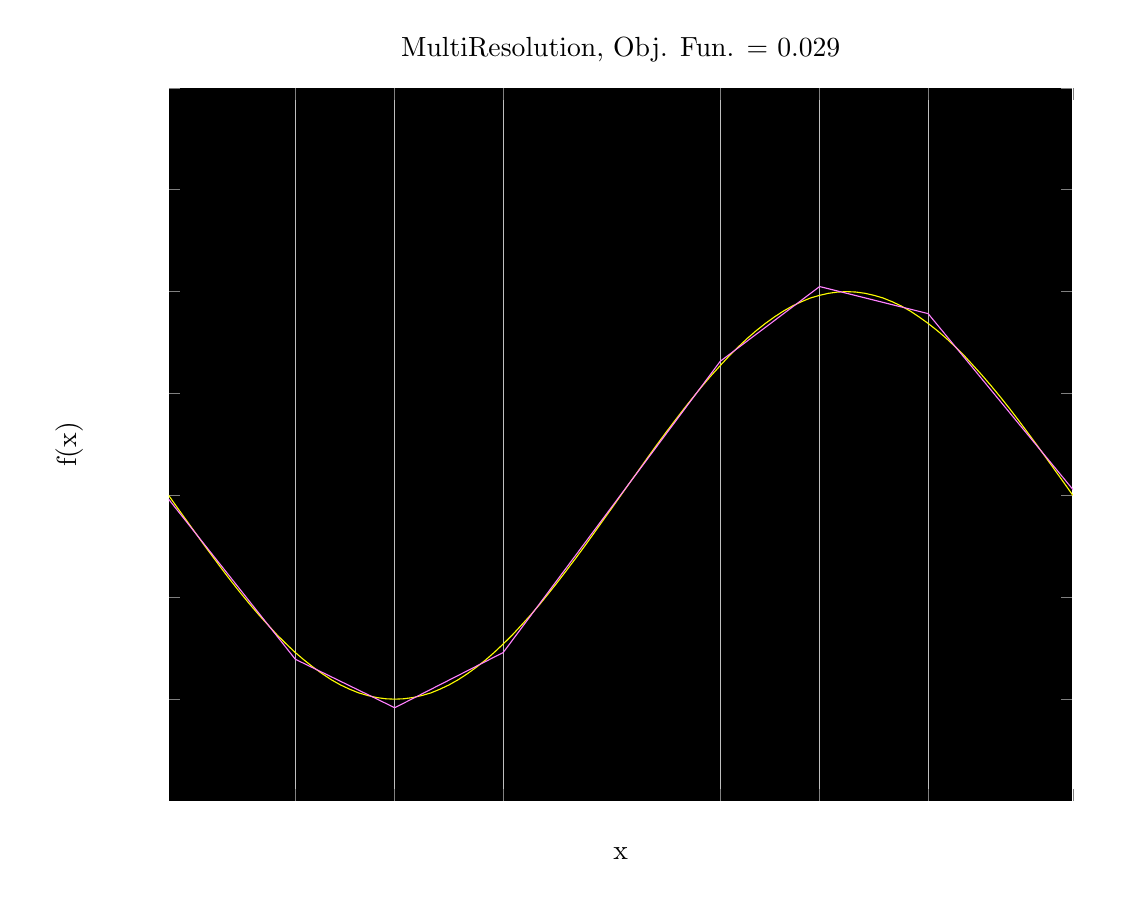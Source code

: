 % This file was created by matlab2tikz v0.2.2.
% Copyright (c) 2008--2012, Nico Schlömer <nico.schloemer@gmail.com>
% All rights reserved.
% 
% 
% 

% defining custom colors
\definecolor{mycolor1}{rgb}{1,1,0}
\definecolor{mycolor2}{rgb}{1,0.5,1}

\begin{tikzpicture}

\begin{axis}[%
view={0}{90},
width=4.521in,
height=3.566in,
scale only axis,
every outer x axis line/.append style={white},
every x tick label/.append style={font=\color{white}},
xmin=-3.142, xmax=3.142,
xtick={-3.142,-2.262,-1.571,-0.817,0.691,1.382,2.136,3.142},
xticklabels={-3.142,-2.262,-1.571,-0.817,0.691,1.382,2.136,3.142},
xlabel={x},
xmajorgrids,
every outer y axis line/.append style={white},
every y tick label/.append style={font=\color{white}},
ymin=-1.5, ymax=2,
ylabel={f(x)},
axis background/.style={fill=black},
title={MultiResolution, Obj. Fun. = 0.029}]
\addplot [
color=mycolor1,
solid,
forget plot
]
coordinates{
 (-3.142,-1.225e-16)(-3.079,-0.063)(-3.016,-0.125)(-2.953,-0.187)(-2.89,-0.249)(-2.827,-0.309)(-2.765,-0.368)(-2.702,-0.426)(-2.639,-0.482)(-2.576,-0.536)(-2.513,-0.588)(-2.45,-0.637)(-2.388,-0.685)(-2.325,-0.729)(-2.262,-0.771)(-2.199,-0.809)(-2.136,-0.844)(-2.073,-0.876)(-2.011,-0.905)(-1.948,-0.93)(-1.885,-0.951)(-1.822,-0.969)(-1.759,-0.982)(-1.696,-0.992)(-1.634,-0.998)(-1.571,-1)(-1.508,-0.998)(-1.445,-0.992)(-1.382,-0.982)(-1.319,-0.969)(-1.257,-0.951)(-1.194,-0.93)(-1.131,-0.905)(-1.068,-0.876)(-1.005,-0.844)(-0.942,-0.809)(-0.88,-0.771)(-0.817,-0.729)(-0.754,-0.685)(-0.691,-0.637)(-0.628,-0.588)(-0.565,-0.536)(-0.503,-0.482)(-0.44,-0.426)(-0.377,-0.368)(-0.314,-0.309)(-0.251,-0.249)(-0.188,-0.187)(-0.126,-0.125)(-0.063,-0.063)(0,0)(0.063,0.063)(0.126,0.125)(0.188,0.187)(0.251,0.249)(0.314,0.309)(0.377,0.368)(0.44,0.426)(0.503,0.482)(0.565,0.536)(0.628,0.588)(0.691,0.637)(0.754,0.685)(0.817,0.729)(0.88,0.771)(0.942,0.809)(1.005,0.844)(1.068,0.876)(1.131,0.905)(1.194,0.93)(1.257,0.951)(1.319,0.969)(1.382,0.982)(1.445,0.992)(1.508,0.998)(1.571,1)(1.634,0.998)(1.696,0.992)(1.759,0.982)(1.822,0.969)(1.885,0.951)(1.948,0.93)(2.011,0.905)(2.073,0.876)(2.136,0.844)(2.199,0.809)(2.262,0.771)(2.325,0.729)(2.388,0.685)(2.45,0.637)(2.513,0.588)(2.576,0.536)(2.639,0.482)(2.702,0.426)(2.765,0.368)(2.827,0.309)(2.89,0.249)(2.953,0.187)(3.016,0.125)(3.079,0.063)(3.142,1.225e-16) 
};
\addplot [
color=mycolor2,
solid,
forget plot
]
coordinates{
 (-3.142,-0.019)(-2.262,-0.804)(-1.571,-1.042)(-0.817,-0.771)(0.691,0.658)(1.382,1.025)(2.136,0.892)(3.142,0.029) 
};
\end{axis}
\end{tikzpicture}%